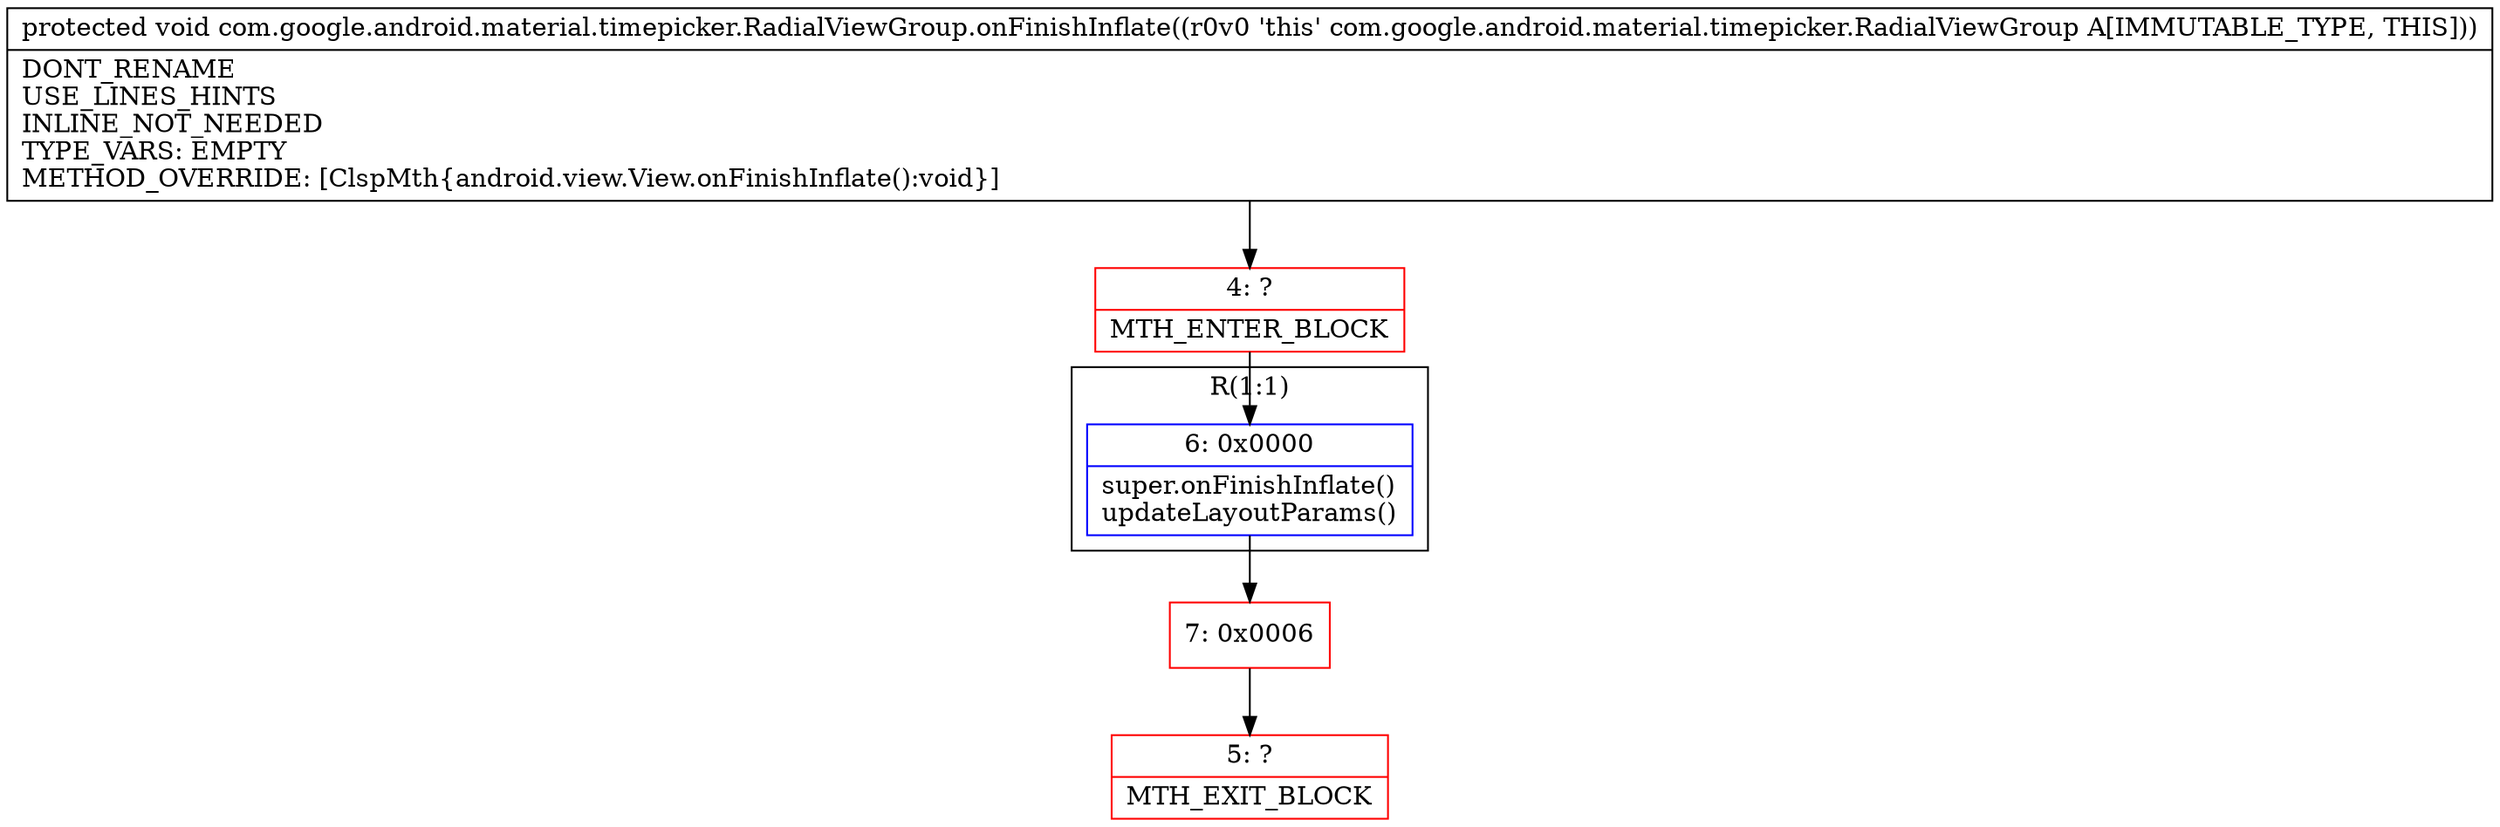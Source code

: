 digraph "CFG forcom.google.android.material.timepicker.RadialViewGroup.onFinishInflate()V" {
subgraph cluster_Region_1494951073 {
label = "R(1:1)";
node [shape=record,color=blue];
Node_6 [shape=record,label="{6\:\ 0x0000|super.onFinishInflate()\lupdateLayoutParams()\l}"];
}
Node_4 [shape=record,color=red,label="{4\:\ ?|MTH_ENTER_BLOCK\l}"];
Node_7 [shape=record,color=red,label="{7\:\ 0x0006}"];
Node_5 [shape=record,color=red,label="{5\:\ ?|MTH_EXIT_BLOCK\l}"];
MethodNode[shape=record,label="{protected void com.google.android.material.timepicker.RadialViewGroup.onFinishInflate((r0v0 'this' com.google.android.material.timepicker.RadialViewGroup A[IMMUTABLE_TYPE, THIS]))  | DONT_RENAME\lUSE_LINES_HINTS\lINLINE_NOT_NEEDED\lTYPE_VARS: EMPTY\lMETHOD_OVERRIDE: [ClspMth\{android.view.View.onFinishInflate():void\}]\l}"];
MethodNode -> Node_4;Node_6 -> Node_7;
Node_4 -> Node_6;
Node_7 -> Node_5;
}

